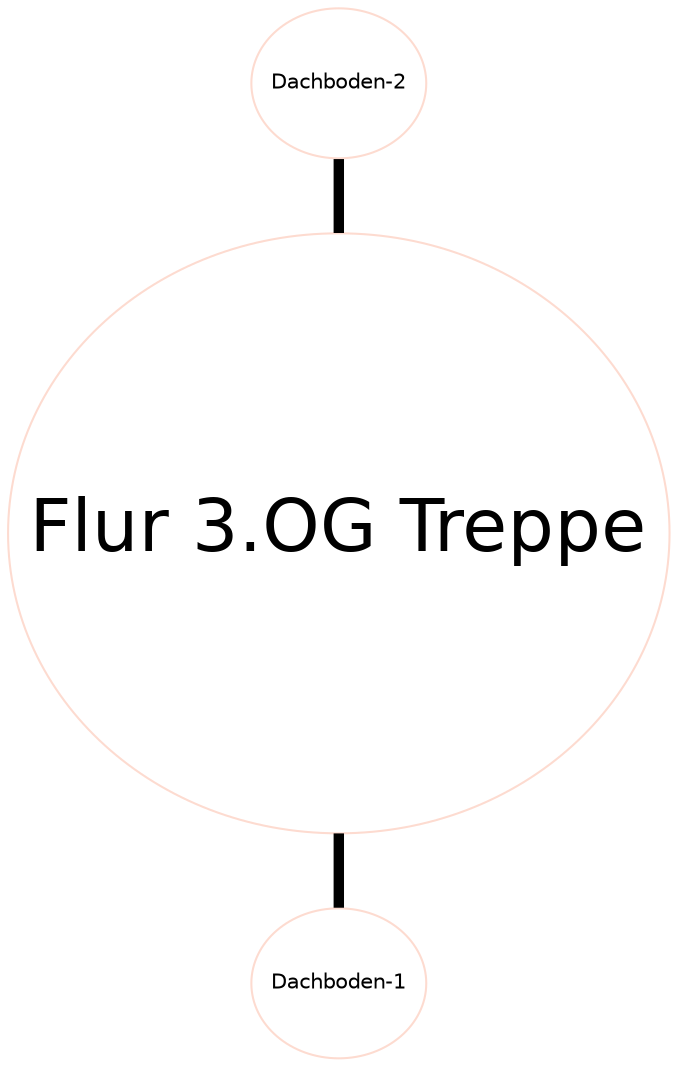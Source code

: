 strict graph  {
"3txvJd9V1BPhyU$48F$mnF" [color="#fddbd0", fontname=Helvetica, fontsize="10.0", height="1.0", label="Dachboden-2", width="1.0"];
"2_rG4oliv3CxmStpGPieup" [color="#fddbd0", fontname=Helvetica, fontsize="35.0", height="4.0", label="Flur 3.OG Treppe", width="4.0"];
"0jbV$RErb7o9P7rp7ALEd$" [color="#fddbd0", fontname=Helvetica, fontsize="10.0", height="1.0", label="Dachboden-1", width="1.0"];
"3txvJd9V1BPhyU$48F$mnF" -- "2_rG4oliv3CxmStpGPieup"  [penwidth=5, style=solid];
"2_rG4oliv3CxmStpGPieup" -- "0jbV$RErb7o9P7rp7ALEd$"  [penwidth=5, style=solid];
}
